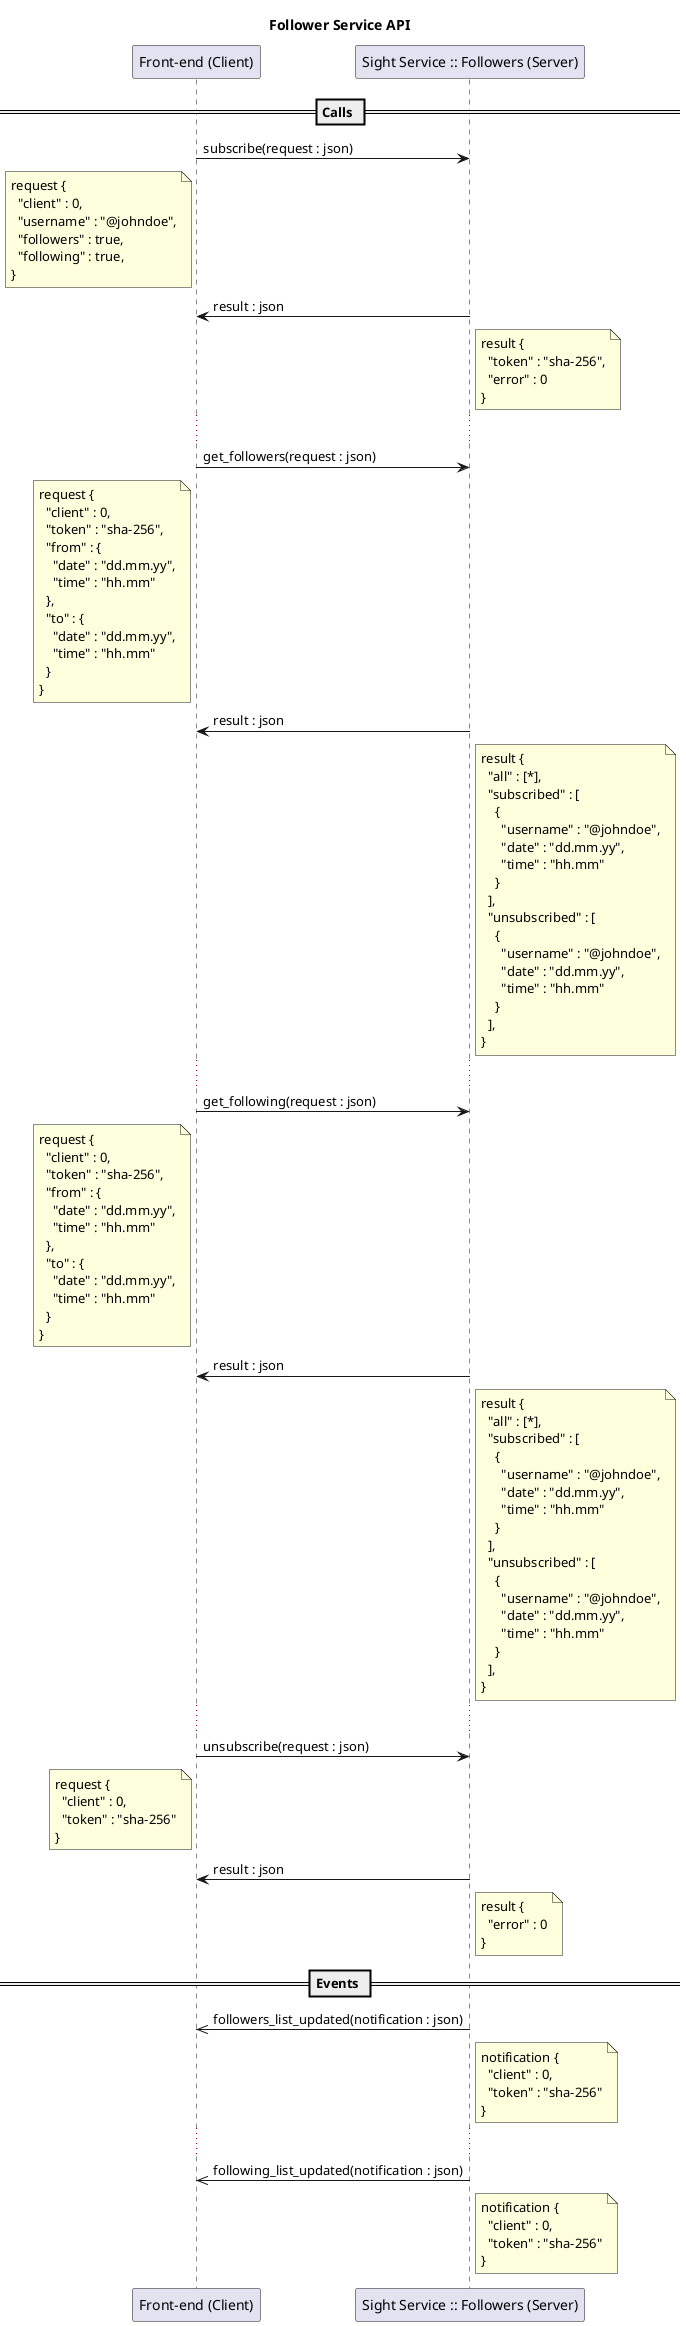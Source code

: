 @startuml

participant FE as "Front-end (Client)"
participant BE as "Sight Service :: Followers (Server)"

title "Follower Service API"

== Calls ==

FE -> BE: subscribe(request : json)

note left FE
  request {
    "client" : 0,
    "username" : "@johndoe",
    "followers" : true,
    "following" : true,
  }
endnote

BE -> FE: result : json

note right BE
  result {
    "token" : "sha-256",
    "error" : 0
  }
endnote

...

FE -> BE: get_followers(request : json)

note left FE
  request {
    "client" : 0,
    "token" : "sha-256",
    "from" : {
      "date" : "dd.mm.yy",
      "time" : "hh.mm"
    },
    "to" : {
      "date" : "dd.mm.yy",
      "time" : "hh.mm"
    }
  }
endnote

BE -> FE: result : json

note right BE
  result {
    "all" : [*],
    "subscribed" : [
      {
        "username" : "@johndoe",
        "date" : "dd.mm.yy",
        "time" : "hh.mm"
      }
    ],
    "unsubscribed" : [
      {
        "username" : "@johndoe",
        "date" : "dd.mm.yy",
        "time" : "hh.mm"
      }
    ],
  }
endnote

...

FE -> BE: get_following(request : json)

note left FE
  request {
    "client" : 0,
    "token" : "sha-256",
    "from" : {
      "date" : "dd.mm.yy",
      "time" : "hh.mm"
    },
    "to" : {
      "date" : "dd.mm.yy",
      "time" : "hh.mm"
    }
  }
endnote

BE -> FE: result : json

note right BE
  result {
    "all" : [*],
    "subscribed" : [
      {
        "username" : "@johndoe",
        "date" : "dd.mm.yy",
        "time" : "hh.mm"
      }
    ],
    "unsubscribed" : [
      {
        "username" : "@johndoe",
        "date" : "dd.mm.yy",
        "time" : "hh.mm"
      }
    ],
  }
endnote

...

FE -> BE: unsubscribe(request : json)

note left FE
  request {
    "client" : 0,
    "token" : "sha-256"
  }
endnote

BE -> FE: result : json

note right BE
  result {
    "error" : 0
  }
endnote

== Events ==

BE ->> FE: followers_list_updated(notification : json)

note right BE
  notification {
    "client" : 0,
    "token" : "sha-256"
  }
endnote

...

BE ->> FE: following_list_updated(notification : json)

note right BE
  notification {
    "client" : 0,
    "token" : "sha-256"
  }
endnote

@enduml
